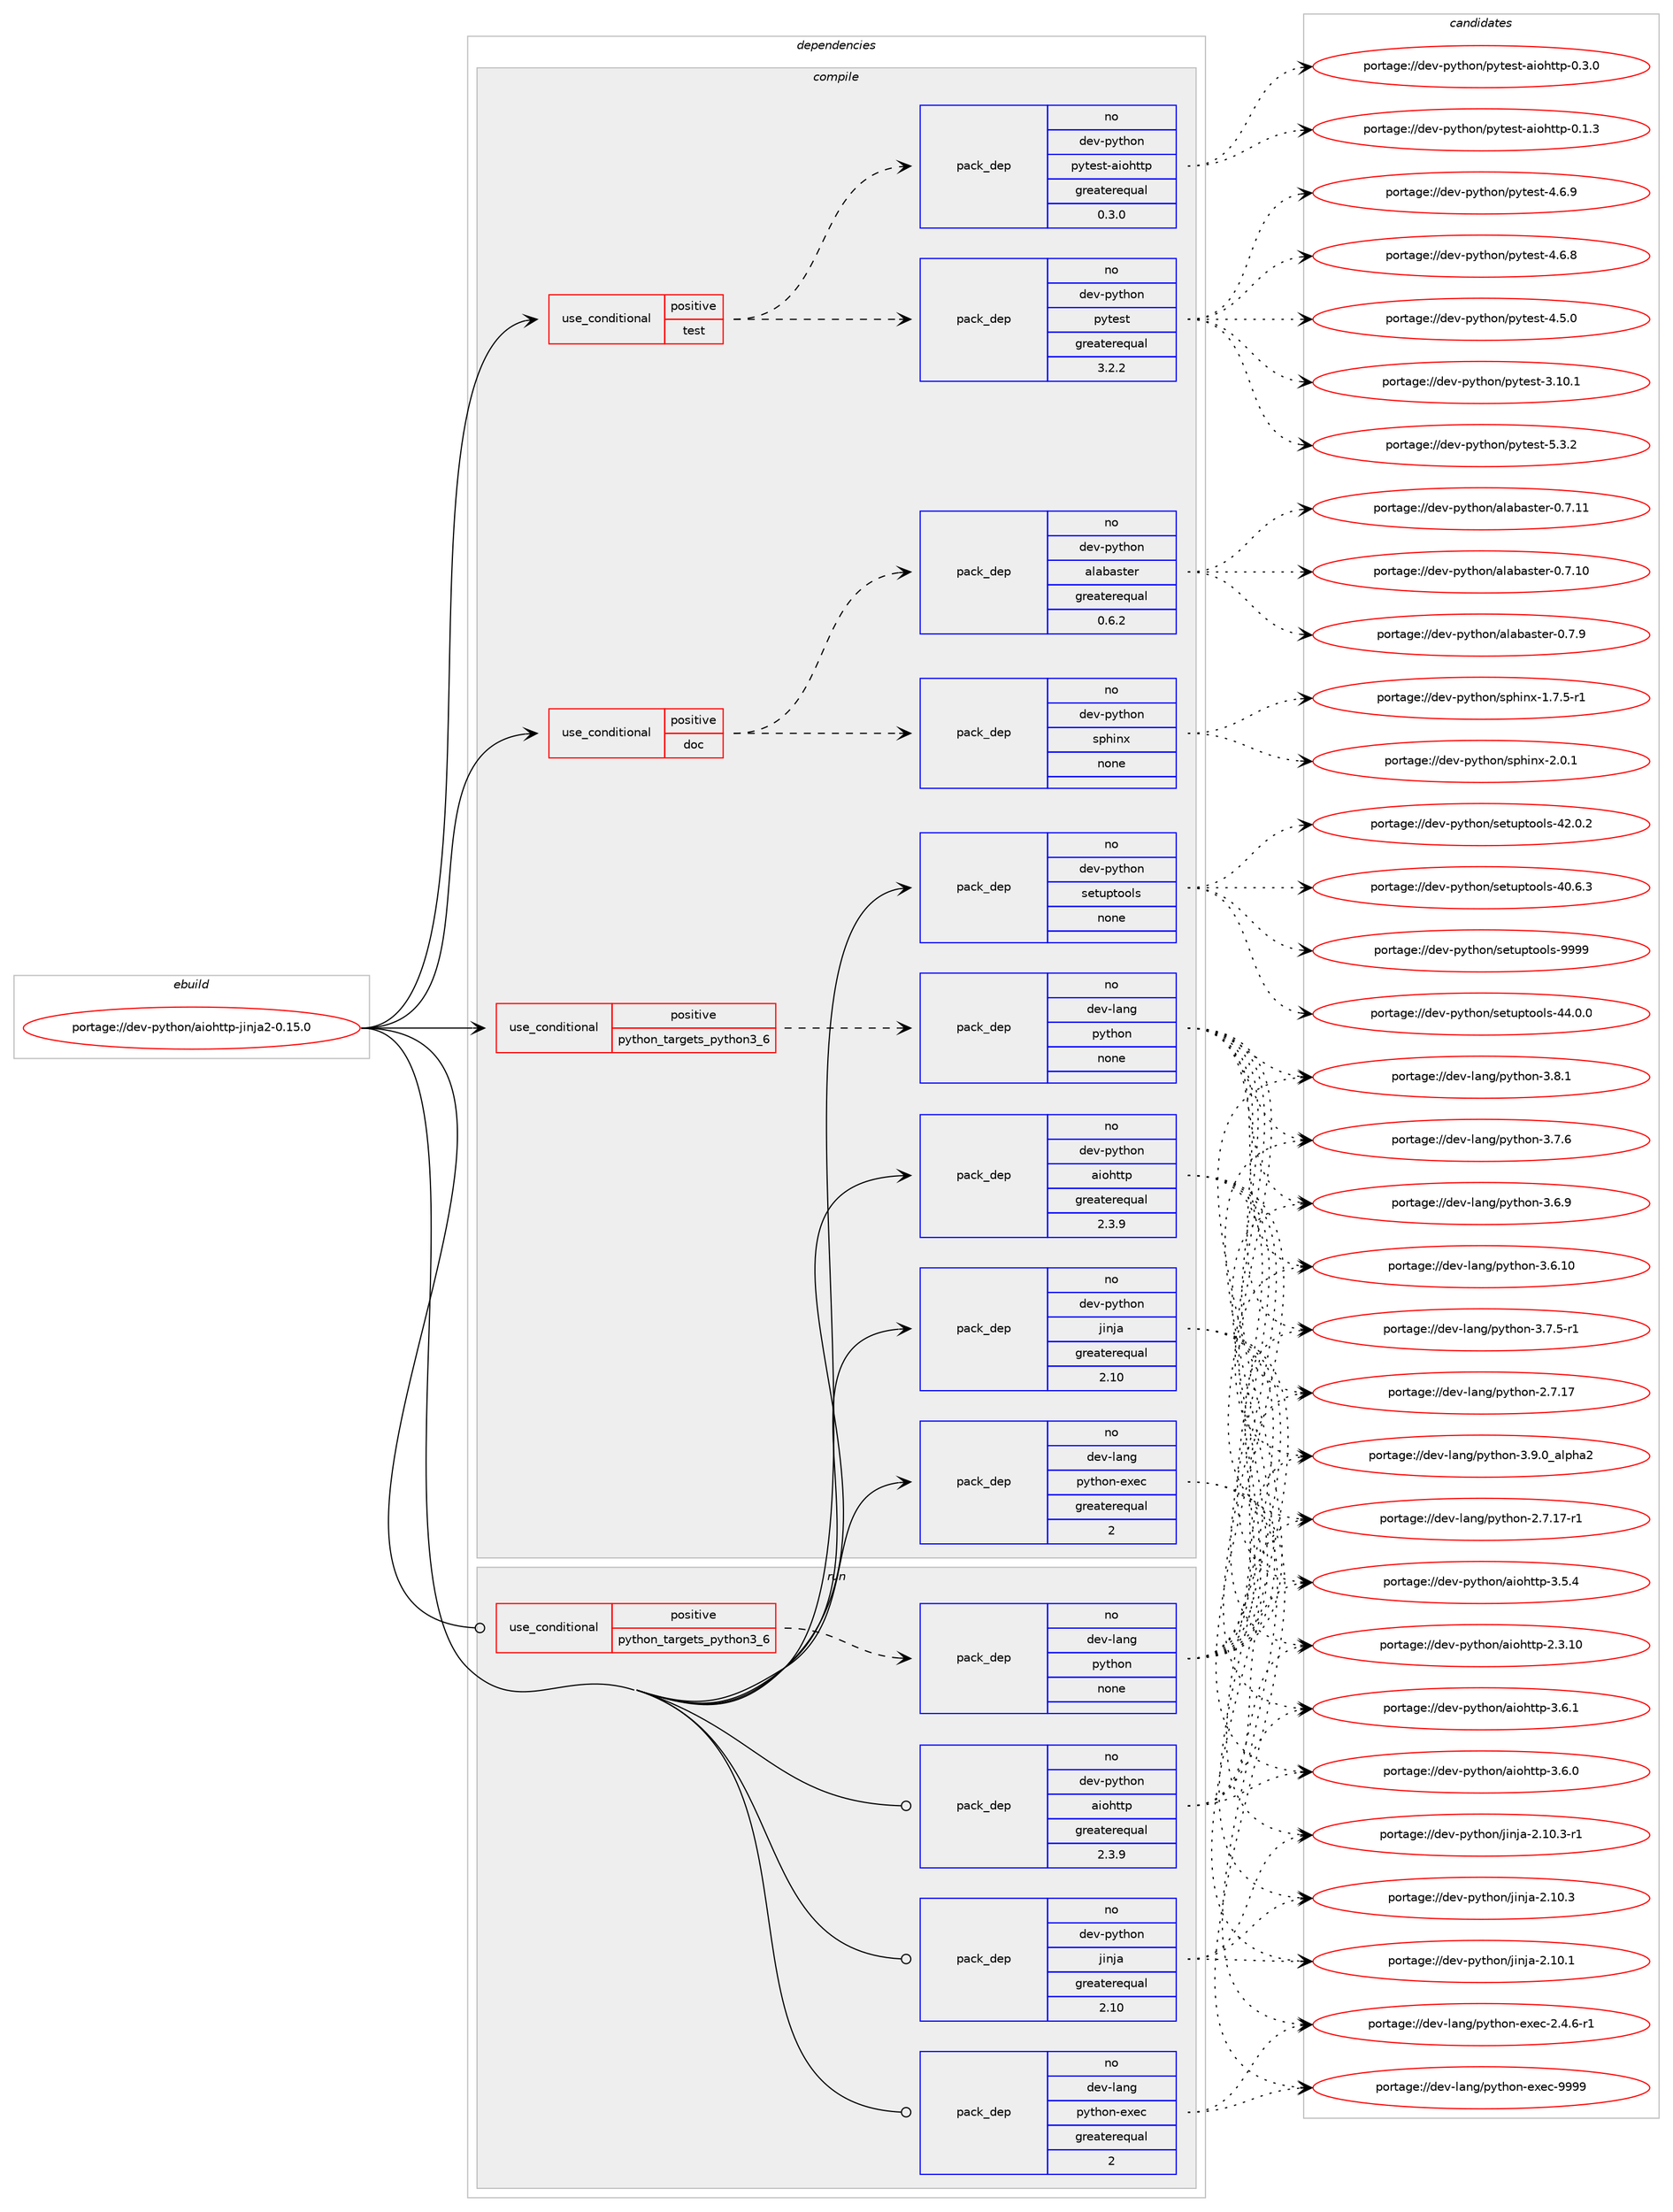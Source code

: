 digraph prolog {

# *************
# Graph options
# *************

newrank=true;
concentrate=true;
compound=true;
graph [rankdir=LR,fontname=Helvetica,fontsize=10,ranksep=1.5];#, ranksep=2.5, nodesep=0.2];
edge  [arrowhead=vee];
node  [fontname=Helvetica,fontsize=10];

# **********
# The ebuild
# **********

subgraph cluster_leftcol {
color=gray;
rank=same;
label=<<i>ebuild</i>>;
id [label="portage://dev-python/aiohttp-jinja2-0.15.0", color=red, width=4, href="../dev-python/aiohttp-jinja2-0.15.0.svg"];
}

# ****************
# The dependencies
# ****************

subgraph cluster_midcol {
color=gray;
label=<<i>dependencies</i>>;
subgraph cluster_compile {
fillcolor="#eeeeee";
style=filled;
label=<<i>compile</i>>;
subgraph cond119209 {
dependency472219 [label=<<TABLE BORDER="0" CELLBORDER="1" CELLSPACING="0" CELLPADDING="4"><TR><TD ROWSPAN="3" CELLPADDING="10">use_conditional</TD></TR><TR><TD>positive</TD></TR><TR><TD>doc</TD></TR></TABLE>>, shape=none, color=red];
subgraph pack347995 {
dependency472220 [label=<<TABLE BORDER="0" CELLBORDER="1" CELLSPACING="0" CELLPADDING="4" WIDTH="220"><TR><TD ROWSPAN="6" CELLPADDING="30">pack_dep</TD></TR><TR><TD WIDTH="110">no</TD></TR><TR><TD>dev-python</TD></TR><TR><TD>alabaster</TD></TR><TR><TD>greaterequal</TD></TR><TR><TD>0.6.2</TD></TR></TABLE>>, shape=none, color=blue];
}
dependency472219:e -> dependency472220:w [weight=20,style="dashed",arrowhead="vee"];
subgraph pack347996 {
dependency472221 [label=<<TABLE BORDER="0" CELLBORDER="1" CELLSPACING="0" CELLPADDING="4" WIDTH="220"><TR><TD ROWSPAN="6" CELLPADDING="30">pack_dep</TD></TR><TR><TD WIDTH="110">no</TD></TR><TR><TD>dev-python</TD></TR><TR><TD>sphinx</TD></TR><TR><TD>none</TD></TR><TR><TD></TD></TR></TABLE>>, shape=none, color=blue];
}
dependency472219:e -> dependency472221:w [weight=20,style="dashed",arrowhead="vee"];
}
id:e -> dependency472219:w [weight=20,style="solid",arrowhead="vee"];
subgraph cond119210 {
dependency472222 [label=<<TABLE BORDER="0" CELLBORDER="1" CELLSPACING="0" CELLPADDING="4"><TR><TD ROWSPAN="3" CELLPADDING="10">use_conditional</TD></TR><TR><TD>positive</TD></TR><TR><TD>python_targets_python3_6</TD></TR></TABLE>>, shape=none, color=red];
subgraph pack347997 {
dependency472223 [label=<<TABLE BORDER="0" CELLBORDER="1" CELLSPACING="0" CELLPADDING="4" WIDTH="220"><TR><TD ROWSPAN="6" CELLPADDING="30">pack_dep</TD></TR><TR><TD WIDTH="110">no</TD></TR><TR><TD>dev-lang</TD></TR><TR><TD>python</TD></TR><TR><TD>none</TD></TR><TR><TD></TD></TR></TABLE>>, shape=none, color=blue];
}
dependency472222:e -> dependency472223:w [weight=20,style="dashed",arrowhead="vee"];
}
id:e -> dependency472222:w [weight=20,style="solid",arrowhead="vee"];
subgraph cond119211 {
dependency472224 [label=<<TABLE BORDER="0" CELLBORDER="1" CELLSPACING="0" CELLPADDING="4"><TR><TD ROWSPAN="3" CELLPADDING="10">use_conditional</TD></TR><TR><TD>positive</TD></TR><TR><TD>test</TD></TR></TABLE>>, shape=none, color=red];
subgraph pack347998 {
dependency472225 [label=<<TABLE BORDER="0" CELLBORDER="1" CELLSPACING="0" CELLPADDING="4" WIDTH="220"><TR><TD ROWSPAN="6" CELLPADDING="30">pack_dep</TD></TR><TR><TD WIDTH="110">no</TD></TR><TR><TD>dev-python</TD></TR><TR><TD>pytest</TD></TR><TR><TD>greaterequal</TD></TR><TR><TD>3.2.2</TD></TR></TABLE>>, shape=none, color=blue];
}
dependency472224:e -> dependency472225:w [weight=20,style="dashed",arrowhead="vee"];
subgraph pack347999 {
dependency472226 [label=<<TABLE BORDER="0" CELLBORDER="1" CELLSPACING="0" CELLPADDING="4" WIDTH="220"><TR><TD ROWSPAN="6" CELLPADDING="30">pack_dep</TD></TR><TR><TD WIDTH="110">no</TD></TR><TR><TD>dev-python</TD></TR><TR><TD>pytest-aiohttp</TD></TR><TR><TD>greaterequal</TD></TR><TR><TD>0.3.0</TD></TR></TABLE>>, shape=none, color=blue];
}
dependency472224:e -> dependency472226:w [weight=20,style="dashed",arrowhead="vee"];
}
id:e -> dependency472224:w [weight=20,style="solid",arrowhead="vee"];
subgraph pack348000 {
dependency472227 [label=<<TABLE BORDER="0" CELLBORDER="1" CELLSPACING="0" CELLPADDING="4" WIDTH="220"><TR><TD ROWSPAN="6" CELLPADDING="30">pack_dep</TD></TR><TR><TD WIDTH="110">no</TD></TR><TR><TD>dev-lang</TD></TR><TR><TD>python-exec</TD></TR><TR><TD>greaterequal</TD></TR><TR><TD>2</TD></TR></TABLE>>, shape=none, color=blue];
}
id:e -> dependency472227:w [weight=20,style="solid",arrowhead="vee"];
subgraph pack348001 {
dependency472228 [label=<<TABLE BORDER="0" CELLBORDER="1" CELLSPACING="0" CELLPADDING="4" WIDTH="220"><TR><TD ROWSPAN="6" CELLPADDING="30">pack_dep</TD></TR><TR><TD WIDTH="110">no</TD></TR><TR><TD>dev-python</TD></TR><TR><TD>aiohttp</TD></TR><TR><TD>greaterequal</TD></TR><TR><TD>2.3.9</TD></TR></TABLE>>, shape=none, color=blue];
}
id:e -> dependency472228:w [weight=20,style="solid",arrowhead="vee"];
subgraph pack348002 {
dependency472229 [label=<<TABLE BORDER="0" CELLBORDER="1" CELLSPACING="0" CELLPADDING="4" WIDTH="220"><TR><TD ROWSPAN="6" CELLPADDING="30">pack_dep</TD></TR><TR><TD WIDTH="110">no</TD></TR><TR><TD>dev-python</TD></TR><TR><TD>jinja</TD></TR><TR><TD>greaterequal</TD></TR><TR><TD>2.10</TD></TR></TABLE>>, shape=none, color=blue];
}
id:e -> dependency472229:w [weight=20,style="solid",arrowhead="vee"];
subgraph pack348003 {
dependency472230 [label=<<TABLE BORDER="0" CELLBORDER="1" CELLSPACING="0" CELLPADDING="4" WIDTH="220"><TR><TD ROWSPAN="6" CELLPADDING="30">pack_dep</TD></TR><TR><TD WIDTH="110">no</TD></TR><TR><TD>dev-python</TD></TR><TR><TD>setuptools</TD></TR><TR><TD>none</TD></TR><TR><TD></TD></TR></TABLE>>, shape=none, color=blue];
}
id:e -> dependency472230:w [weight=20,style="solid",arrowhead="vee"];
}
subgraph cluster_compileandrun {
fillcolor="#eeeeee";
style=filled;
label=<<i>compile and run</i>>;
}
subgraph cluster_run {
fillcolor="#eeeeee";
style=filled;
label=<<i>run</i>>;
subgraph cond119212 {
dependency472231 [label=<<TABLE BORDER="0" CELLBORDER="1" CELLSPACING="0" CELLPADDING="4"><TR><TD ROWSPAN="3" CELLPADDING="10">use_conditional</TD></TR><TR><TD>positive</TD></TR><TR><TD>python_targets_python3_6</TD></TR></TABLE>>, shape=none, color=red];
subgraph pack348004 {
dependency472232 [label=<<TABLE BORDER="0" CELLBORDER="1" CELLSPACING="0" CELLPADDING="4" WIDTH="220"><TR><TD ROWSPAN="6" CELLPADDING="30">pack_dep</TD></TR><TR><TD WIDTH="110">no</TD></TR><TR><TD>dev-lang</TD></TR><TR><TD>python</TD></TR><TR><TD>none</TD></TR><TR><TD></TD></TR></TABLE>>, shape=none, color=blue];
}
dependency472231:e -> dependency472232:w [weight=20,style="dashed",arrowhead="vee"];
}
id:e -> dependency472231:w [weight=20,style="solid",arrowhead="odot"];
subgraph pack348005 {
dependency472233 [label=<<TABLE BORDER="0" CELLBORDER="1" CELLSPACING="0" CELLPADDING="4" WIDTH="220"><TR><TD ROWSPAN="6" CELLPADDING="30">pack_dep</TD></TR><TR><TD WIDTH="110">no</TD></TR><TR><TD>dev-lang</TD></TR><TR><TD>python-exec</TD></TR><TR><TD>greaterequal</TD></TR><TR><TD>2</TD></TR></TABLE>>, shape=none, color=blue];
}
id:e -> dependency472233:w [weight=20,style="solid",arrowhead="odot"];
subgraph pack348006 {
dependency472234 [label=<<TABLE BORDER="0" CELLBORDER="1" CELLSPACING="0" CELLPADDING="4" WIDTH="220"><TR><TD ROWSPAN="6" CELLPADDING="30">pack_dep</TD></TR><TR><TD WIDTH="110">no</TD></TR><TR><TD>dev-python</TD></TR><TR><TD>aiohttp</TD></TR><TR><TD>greaterequal</TD></TR><TR><TD>2.3.9</TD></TR></TABLE>>, shape=none, color=blue];
}
id:e -> dependency472234:w [weight=20,style="solid",arrowhead="odot"];
subgraph pack348007 {
dependency472235 [label=<<TABLE BORDER="0" CELLBORDER="1" CELLSPACING="0" CELLPADDING="4" WIDTH="220"><TR><TD ROWSPAN="6" CELLPADDING="30">pack_dep</TD></TR><TR><TD WIDTH="110">no</TD></TR><TR><TD>dev-python</TD></TR><TR><TD>jinja</TD></TR><TR><TD>greaterequal</TD></TR><TR><TD>2.10</TD></TR></TABLE>>, shape=none, color=blue];
}
id:e -> dependency472235:w [weight=20,style="solid",arrowhead="odot"];
}
}

# **************
# The candidates
# **************

subgraph cluster_choices {
rank=same;
color=gray;
label=<<i>candidates</i>>;

subgraph choice347995 {
color=black;
nodesep=1;
choice100101118451121211161041111104797108979897115116101114454846554657 [label="portage://dev-python/alabaster-0.7.9", color=red, width=4,href="../dev-python/alabaster-0.7.9.svg"];
choice10010111845112121116104111110479710897989711511610111445484655464949 [label="portage://dev-python/alabaster-0.7.11", color=red, width=4,href="../dev-python/alabaster-0.7.11.svg"];
choice10010111845112121116104111110479710897989711511610111445484655464948 [label="portage://dev-python/alabaster-0.7.10", color=red, width=4,href="../dev-python/alabaster-0.7.10.svg"];
dependency472220:e -> choice100101118451121211161041111104797108979897115116101114454846554657:w [style=dotted,weight="100"];
dependency472220:e -> choice10010111845112121116104111110479710897989711511610111445484655464949:w [style=dotted,weight="100"];
dependency472220:e -> choice10010111845112121116104111110479710897989711511610111445484655464948:w [style=dotted,weight="100"];
}
subgraph choice347996 {
color=black;
nodesep=1;
choice1001011184511212111610411111047115112104105110120455046484649 [label="portage://dev-python/sphinx-2.0.1", color=red, width=4,href="../dev-python/sphinx-2.0.1.svg"];
choice10010111845112121116104111110471151121041051101204549465546534511449 [label="portage://dev-python/sphinx-1.7.5-r1", color=red, width=4,href="../dev-python/sphinx-1.7.5-r1.svg"];
dependency472221:e -> choice1001011184511212111610411111047115112104105110120455046484649:w [style=dotted,weight="100"];
dependency472221:e -> choice10010111845112121116104111110471151121041051101204549465546534511449:w [style=dotted,weight="100"];
}
subgraph choice347997 {
color=black;
nodesep=1;
choice10010111845108971101034711212111610411111045514657464895971081121049750 [label="portage://dev-lang/python-3.9.0_alpha2", color=red, width=4,href="../dev-lang/python-3.9.0_alpha2.svg"];
choice100101118451089711010347112121116104111110455146564649 [label="portage://dev-lang/python-3.8.1", color=red, width=4,href="../dev-lang/python-3.8.1.svg"];
choice100101118451089711010347112121116104111110455146554654 [label="portage://dev-lang/python-3.7.6", color=red, width=4,href="../dev-lang/python-3.7.6.svg"];
choice1001011184510897110103471121211161041111104551465546534511449 [label="portage://dev-lang/python-3.7.5-r1", color=red, width=4,href="../dev-lang/python-3.7.5-r1.svg"];
choice100101118451089711010347112121116104111110455146544657 [label="portage://dev-lang/python-3.6.9", color=red, width=4,href="../dev-lang/python-3.6.9.svg"];
choice10010111845108971101034711212111610411111045514654464948 [label="portage://dev-lang/python-3.6.10", color=red, width=4,href="../dev-lang/python-3.6.10.svg"];
choice100101118451089711010347112121116104111110455046554649554511449 [label="portage://dev-lang/python-2.7.17-r1", color=red, width=4,href="../dev-lang/python-2.7.17-r1.svg"];
choice10010111845108971101034711212111610411111045504655464955 [label="portage://dev-lang/python-2.7.17", color=red, width=4,href="../dev-lang/python-2.7.17.svg"];
dependency472223:e -> choice10010111845108971101034711212111610411111045514657464895971081121049750:w [style=dotted,weight="100"];
dependency472223:e -> choice100101118451089711010347112121116104111110455146564649:w [style=dotted,weight="100"];
dependency472223:e -> choice100101118451089711010347112121116104111110455146554654:w [style=dotted,weight="100"];
dependency472223:e -> choice1001011184510897110103471121211161041111104551465546534511449:w [style=dotted,weight="100"];
dependency472223:e -> choice100101118451089711010347112121116104111110455146544657:w [style=dotted,weight="100"];
dependency472223:e -> choice10010111845108971101034711212111610411111045514654464948:w [style=dotted,weight="100"];
dependency472223:e -> choice100101118451089711010347112121116104111110455046554649554511449:w [style=dotted,weight="100"];
dependency472223:e -> choice10010111845108971101034711212111610411111045504655464955:w [style=dotted,weight="100"];
}
subgraph choice347998 {
color=black;
nodesep=1;
choice1001011184511212111610411111047112121116101115116455346514650 [label="portage://dev-python/pytest-5.3.2", color=red, width=4,href="../dev-python/pytest-5.3.2.svg"];
choice1001011184511212111610411111047112121116101115116455246544657 [label="portage://dev-python/pytest-4.6.9", color=red, width=4,href="../dev-python/pytest-4.6.9.svg"];
choice1001011184511212111610411111047112121116101115116455246544656 [label="portage://dev-python/pytest-4.6.8", color=red, width=4,href="../dev-python/pytest-4.6.8.svg"];
choice1001011184511212111610411111047112121116101115116455246534648 [label="portage://dev-python/pytest-4.5.0", color=red, width=4,href="../dev-python/pytest-4.5.0.svg"];
choice100101118451121211161041111104711212111610111511645514649484649 [label="portage://dev-python/pytest-3.10.1", color=red, width=4,href="../dev-python/pytest-3.10.1.svg"];
dependency472225:e -> choice1001011184511212111610411111047112121116101115116455346514650:w [style=dotted,weight="100"];
dependency472225:e -> choice1001011184511212111610411111047112121116101115116455246544657:w [style=dotted,weight="100"];
dependency472225:e -> choice1001011184511212111610411111047112121116101115116455246544656:w [style=dotted,weight="100"];
dependency472225:e -> choice1001011184511212111610411111047112121116101115116455246534648:w [style=dotted,weight="100"];
dependency472225:e -> choice100101118451121211161041111104711212111610111511645514649484649:w [style=dotted,weight="100"];
}
subgraph choice347999 {
color=black;
nodesep=1;
choice10010111845112121116104111110471121211161011151164597105111104116116112454846514648 [label="portage://dev-python/pytest-aiohttp-0.3.0", color=red, width=4,href="../dev-python/pytest-aiohttp-0.3.0.svg"];
choice10010111845112121116104111110471121211161011151164597105111104116116112454846494651 [label="portage://dev-python/pytest-aiohttp-0.1.3", color=red, width=4,href="../dev-python/pytest-aiohttp-0.1.3.svg"];
dependency472226:e -> choice10010111845112121116104111110471121211161011151164597105111104116116112454846514648:w [style=dotted,weight="100"];
dependency472226:e -> choice10010111845112121116104111110471121211161011151164597105111104116116112454846494651:w [style=dotted,weight="100"];
}
subgraph choice348000 {
color=black;
nodesep=1;
choice10010111845108971101034711212111610411111045101120101994557575757 [label="portage://dev-lang/python-exec-9999", color=red, width=4,href="../dev-lang/python-exec-9999.svg"];
choice10010111845108971101034711212111610411111045101120101994550465246544511449 [label="portage://dev-lang/python-exec-2.4.6-r1", color=red, width=4,href="../dev-lang/python-exec-2.4.6-r1.svg"];
dependency472227:e -> choice10010111845108971101034711212111610411111045101120101994557575757:w [style=dotted,weight="100"];
dependency472227:e -> choice10010111845108971101034711212111610411111045101120101994550465246544511449:w [style=dotted,weight="100"];
}
subgraph choice348001 {
color=black;
nodesep=1;
choice100101118451121211161041111104797105111104116116112455146544649 [label="portage://dev-python/aiohttp-3.6.1", color=red, width=4,href="../dev-python/aiohttp-3.6.1.svg"];
choice100101118451121211161041111104797105111104116116112455146544648 [label="portage://dev-python/aiohttp-3.6.0", color=red, width=4,href="../dev-python/aiohttp-3.6.0.svg"];
choice100101118451121211161041111104797105111104116116112455146534652 [label="portage://dev-python/aiohttp-3.5.4", color=red, width=4,href="../dev-python/aiohttp-3.5.4.svg"];
choice10010111845112121116104111110479710511110411611611245504651464948 [label="portage://dev-python/aiohttp-2.3.10", color=red, width=4,href="../dev-python/aiohttp-2.3.10.svg"];
dependency472228:e -> choice100101118451121211161041111104797105111104116116112455146544649:w [style=dotted,weight="100"];
dependency472228:e -> choice100101118451121211161041111104797105111104116116112455146544648:w [style=dotted,weight="100"];
dependency472228:e -> choice100101118451121211161041111104797105111104116116112455146534652:w [style=dotted,weight="100"];
dependency472228:e -> choice10010111845112121116104111110479710511110411611611245504651464948:w [style=dotted,weight="100"];
}
subgraph choice348002 {
color=black;
nodesep=1;
choice100101118451121211161041111104710610511010697455046494846514511449 [label="portage://dev-python/jinja-2.10.3-r1", color=red, width=4,href="../dev-python/jinja-2.10.3-r1.svg"];
choice10010111845112121116104111110471061051101069745504649484651 [label="portage://dev-python/jinja-2.10.3", color=red, width=4,href="../dev-python/jinja-2.10.3.svg"];
choice10010111845112121116104111110471061051101069745504649484649 [label="portage://dev-python/jinja-2.10.1", color=red, width=4,href="../dev-python/jinja-2.10.1.svg"];
dependency472229:e -> choice100101118451121211161041111104710610511010697455046494846514511449:w [style=dotted,weight="100"];
dependency472229:e -> choice10010111845112121116104111110471061051101069745504649484651:w [style=dotted,weight="100"];
dependency472229:e -> choice10010111845112121116104111110471061051101069745504649484649:w [style=dotted,weight="100"];
}
subgraph choice348003 {
color=black;
nodesep=1;
choice10010111845112121116104111110471151011161171121161111111081154557575757 [label="portage://dev-python/setuptools-9999", color=red, width=4,href="../dev-python/setuptools-9999.svg"];
choice100101118451121211161041111104711510111611711211611111110811545525246484648 [label="portage://dev-python/setuptools-44.0.0", color=red, width=4,href="../dev-python/setuptools-44.0.0.svg"];
choice100101118451121211161041111104711510111611711211611111110811545525046484650 [label="portage://dev-python/setuptools-42.0.2", color=red, width=4,href="../dev-python/setuptools-42.0.2.svg"];
choice100101118451121211161041111104711510111611711211611111110811545524846544651 [label="portage://dev-python/setuptools-40.6.3", color=red, width=4,href="../dev-python/setuptools-40.6.3.svg"];
dependency472230:e -> choice10010111845112121116104111110471151011161171121161111111081154557575757:w [style=dotted,weight="100"];
dependency472230:e -> choice100101118451121211161041111104711510111611711211611111110811545525246484648:w [style=dotted,weight="100"];
dependency472230:e -> choice100101118451121211161041111104711510111611711211611111110811545525046484650:w [style=dotted,weight="100"];
dependency472230:e -> choice100101118451121211161041111104711510111611711211611111110811545524846544651:w [style=dotted,weight="100"];
}
subgraph choice348004 {
color=black;
nodesep=1;
choice10010111845108971101034711212111610411111045514657464895971081121049750 [label="portage://dev-lang/python-3.9.0_alpha2", color=red, width=4,href="../dev-lang/python-3.9.0_alpha2.svg"];
choice100101118451089711010347112121116104111110455146564649 [label="portage://dev-lang/python-3.8.1", color=red, width=4,href="../dev-lang/python-3.8.1.svg"];
choice100101118451089711010347112121116104111110455146554654 [label="portage://dev-lang/python-3.7.6", color=red, width=4,href="../dev-lang/python-3.7.6.svg"];
choice1001011184510897110103471121211161041111104551465546534511449 [label="portage://dev-lang/python-3.7.5-r1", color=red, width=4,href="../dev-lang/python-3.7.5-r1.svg"];
choice100101118451089711010347112121116104111110455146544657 [label="portage://dev-lang/python-3.6.9", color=red, width=4,href="../dev-lang/python-3.6.9.svg"];
choice10010111845108971101034711212111610411111045514654464948 [label="portage://dev-lang/python-3.6.10", color=red, width=4,href="../dev-lang/python-3.6.10.svg"];
choice100101118451089711010347112121116104111110455046554649554511449 [label="portage://dev-lang/python-2.7.17-r1", color=red, width=4,href="../dev-lang/python-2.7.17-r1.svg"];
choice10010111845108971101034711212111610411111045504655464955 [label="portage://dev-lang/python-2.7.17", color=red, width=4,href="../dev-lang/python-2.7.17.svg"];
dependency472232:e -> choice10010111845108971101034711212111610411111045514657464895971081121049750:w [style=dotted,weight="100"];
dependency472232:e -> choice100101118451089711010347112121116104111110455146564649:w [style=dotted,weight="100"];
dependency472232:e -> choice100101118451089711010347112121116104111110455146554654:w [style=dotted,weight="100"];
dependency472232:e -> choice1001011184510897110103471121211161041111104551465546534511449:w [style=dotted,weight="100"];
dependency472232:e -> choice100101118451089711010347112121116104111110455146544657:w [style=dotted,weight="100"];
dependency472232:e -> choice10010111845108971101034711212111610411111045514654464948:w [style=dotted,weight="100"];
dependency472232:e -> choice100101118451089711010347112121116104111110455046554649554511449:w [style=dotted,weight="100"];
dependency472232:e -> choice10010111845108971101034711212111610411111045504655464955:w [style=dotted,weight="100"];
}
subgraph choice348005 {
color=black;
nodesep=1;
choice10010111845108971101034711212111610411111045101120101994557575757 [label="portage://dev-lang/python-exec-9999", color=red, width=4,href="../dev-lang/python-exec-9999.svg"];
choice10010111845108971101034711212111610411111045101120101994550465246544511449 [label="portage://dev-lang/python-exec-2.4.6-r1", color=red, width=4,href="../dev-lang/python-exec-2.4.6-r1.svg"];
dependency472233:e -> choice10010111845108971101034711212111610411111045101120101994557575757:w [style=dotted,weight="100"];
dependency472233:e -> choice10010111845108971101034711212111610411111045101120101994550465246544511449:w [style=dotted,weight="100"];
}
subgraph choice348006 {
color=black;
nodesep=1;
choice100101118451121211161041111104797105111104116116112455146544649 [label="portage://dev-python/aiohttp-3.6.1", color=red, width=4,href="../dev-python/aiohttp-3.6.1.svg"];
choice100101118451121211161041111104797105111104116116112455146544648 [label="portage://dev-python/aiohttp-3.6.0", color=red, width=4,href="../dev-python/aiohttp-3.6.0.svg"];
choice100101118451121211161041111104797105111104116116112455146534652 [label="portage://dev-python/aiohttp-3.5.4", color=red, width=4,href="../dev-python/aiohttp-3.5.4.svg"];
choice10010111845112121116104111110479710511110411611611245504651464948 [label="portage://dev-python/aiohttp-2.3.10", color=red, width=4,href="../dev-python/aiohttp-2.3.10.svg"];
dependency472234:e -> choice100101118451121211161041111104797105111104116116112455146544649:w [style=dotted,weight="100"];
dependency472234:e -> choice100101118451121211161041111104797105111104116116112455146544648:w [style=dotted,weight="100"];
dependency472234:e -> choice100101118451121211161041111104797105111104116116112455146534652:w [style=dotted,weight="100"];
dependency472234:e -> choice10010111845112121116104111110479710511110411611611245504651464948:w [style=dotted,weight="100"];
}
subgraph choice348007 {
color=black;
nodesep=1;
choice100101118451121211161041111104710610511010697455046494846514511449 [label="portage://dev-python/jinja-2.10.3-r1", color=red, width=4,href="../dev-python/jinja-2.10.3-r1.svg"];
choice10010111845112121116104111110471061051101069745504649484651 [label="portage://dev-python/jinja-2.10.3", color=red, width=4,href="../dev-python/jinja-2.10.3.svg"];
choice10010111845112121116104111110471061051101069745504649484649 [label="portage://dev-python/jinja-2.10.1", color=red, width=4,href="../dev-python/jinja-2.10.1.svg"];
dependency472235:e -> choice100101118451121211161041111104710610511010697455046494846514511449:w [style=dotted,weight="100"];
dependency472235:e -> choice10010111845112121116104111110471061051101069745504649484651:w [style=dotted,weight="100"];
dependency472235:e -> choice10010111845112121116104111110471061051101069745504649484649:w [style=dotted,weight="100"];
}
}

}
